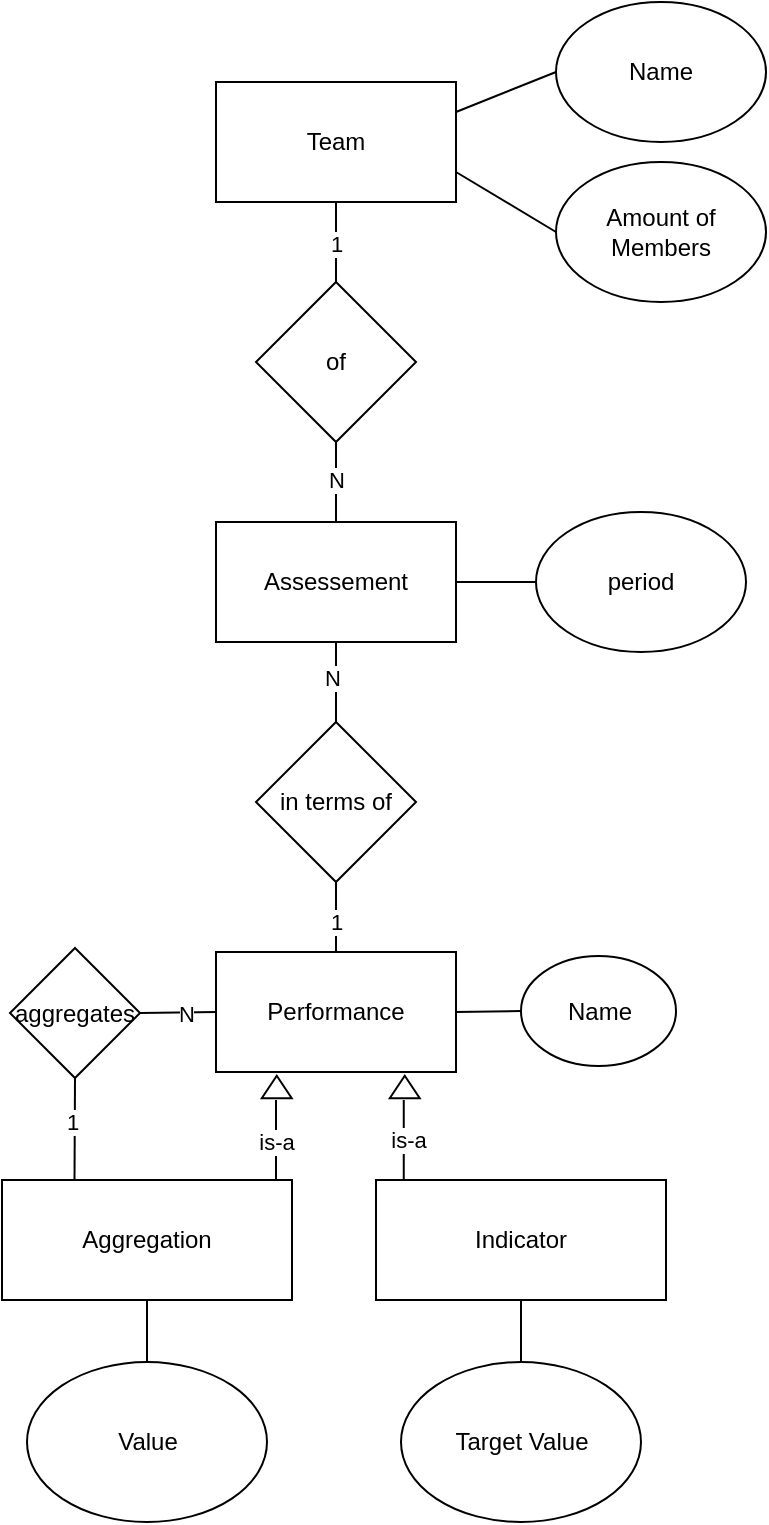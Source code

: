 <mxfile version="20.7.4" type="device"><diagram id="yUPXcEyfrWQ3KW-NOdxK" name="Page-1"><mxGraphModel dx="1034" dy="621" grid="1" gridSize="10" guides="1" tooltips="1" connect="1" arrows="1" fold="1" page="1" pageScale="1" pageWidth="827" pageHeight="1169" math="0" shadow="0"><root><mxCell id="0"/><mxCell id="1" parent="0"/><mxCell id="WHA-PgiNQEKCaQcMzXZk-1" value="Team" style="rounded=0;whiteSpace=wrap;html=1;" parent="1" vertex="1"><mxGeometry x="350" y="120" width="120" height="60" as="geometry"/></mxCell><mxCell id="WHA-PgiNQEKCaQcMzXZk-2" value="of" style="rhombus;whiteSpace=wrap;html=1;" parent="1" vertex="1"><mxGeometry x="370" y="220" width="80" height="80" as="geometry"/></mxCell><mxCell id="WHA-PgiNQEKCaQcMzXZk-4" value="" style="endArrow=none;html=1;rounded=0;entryX=0.5;entryY=1;entryDx=0;entryDy=0;exitX=0.5;exitY=0;exitDx=0;exitDy=0;" parent="1" source="WHA-PgiNQEKCaQcMzXZk-2" target="WHA-PgiNQEKCaQcMzXZk-1" edge="1"><mxGeometry width="50" height="50" relative="1" as="geometry"><mxPoint x="410" y="210" as="sourcePoint"/><mxPoint x="460" y="160" as="targetPoint"/></mxGeometry></mxCell><mxCell id="WHA-PgiNQEKCaQcMzXZk-7" value="1" style="edgeLabel;html=1;align=center;verticalAlign=middle;resizable=0;points=[];" parent="WHA-PgiNQEKCaQcMzXZk-4" vertex="1" connectable="0"><mxGeometry x="-0.033" y="-3" relative="1" as="geometry"><mxPoint x="-3" as="offset"/></mxGeometry></mxCell><mxCell id="WHA-PgiNQEKCaQcMzXZk-5" value="" style="endArrow=none;html=1;rounded=0;entryX=0.5;entryY=1;entryDx=0;entryDy=0;exitX=0.5;exitY=0;exitDx=0;exitDy=0;" parent="1" source="WHA-PgiNQEKCaQcMzXZk-6" target="WHA-PgiNQEKCaQcMzXZk-2" edge="1"><mxGeometry x="-1" y="112" width="50" height="50" relative="1" as="geometry"><mxPoint x="409.5" y="300" as="sourcePoint"/><mxPoint x="409.5" y="250" as="targetPoint"/><mxPoint x="92" y="110" as="offset"/></mxGeometry></mxCell><mxCell id="WHA-PgiNQEKCaQcMzXZk-8" value="N" style="edgeLabel;html=1;align=center;verticalAlign=middle;resizable=0;points=[];" parent="WHA-PgiNQEKCaQcMzXZk-5" vertex="1" connectable="0"><mxGeometry x="-0.36" relative="1" as="geometry"><mxPoint y="-8" as="offset"/></mxGeometry></mxCell><mxCell id="WHA-PgiNQEKCaQcMzXZk-6" value="Assessement" style="rounded=0;whiteSpace=wrap;html=1;" parent="1" vertex="1"><mxGeometry x="350" y="340" width="120" height="60" as="geometry"/></mxCell><mxCell id="WHA-PgiNQEKCaQcMzXZk-9" value="in terms of" style="rhombus;whiteSpace=wrap;html=1;" parent="1" vertex="1"><mxGeometry x="370" y="440" width="80" height="80" as="geometry"/></mxCell><mxCell id="WHA-PgiNQEKCaQcMzXZk-10" value="" style="endArrow=none;html=1;rounded=0;entryX=0.5;entryY=1;entryDx=0;entryDy=0;exitX=0.5;exitY=0;exitDx=0;exitDy=0;" parent="1" source="WHA-PgiNQEKCaQcMzXZk-9" target="WHA-PgiNQEKCaQcMzXZk-6" edge="1"><mxGeometry width="50" height="50" relative="1" as="geometry"><mxPoint x="390" y="440" as="sourcePoint"/><mxPoint x="440" y="390" as="targetPoint"/></mxGeometry></mxCell><mxCell id="WHA-PgiNQEKCaQcMzXZk-13" value="N" style="edgeLabel;html=1;align=center;verticalAlign=middle;resizable=0;points=[];" parent="WHA-PgiNQEKCaQcMzXZk-10" vertex="1" connectable="0"><mxGeometry x="0.12" y="2" relative="1" as="geometry"><mxPoint as="offset"/></mxGeometry></mxCell><mxCell id="WHA-PgiNQEKCaQcMzXZk-11" value="Performance" style="rounded=0;whiteSpace=wrap;html=1;" parent="1" vertex="1"><mxGeometry x="350" y="555" width="120" height="60" as="geometry"/></mxCell><mxCell id="WHA-PgiNQEKCaQcMzXZk-12" value="" style="endArrow=none;html=1;rounded=0;entryX=0.5;entryY=1;entryDx=0;entryDy=0;exitX=0.5;exitY=0;exitDx=0;exitDy=0;" parent="1" source="WHA-PgiNQEKCaQcMzXZk-11" target="WHA-PgiNQEKCaQcMzXZk-9" edge="1"><mxGeometry width="50" height="50" relative="1" as="geometry"><mxPoint x="300" y="580" as="sourcePoint"/><mxPoint x="350" y="530" as="targetPoint"/></mxGeometry></mxCell><mxCell id="WHA-PgiNQEKCaQcMzXZk-14" value="1" style="edgeLabel;html=1;align=center;verticalAlign=middle;resizable=0;points=[];" parent="WHA-PgiNQEKCaQcMzXZk-12" vertex="1" connectable="0"><mxGeometry x="-0.114" relative="1" as="geometry"><mxPoint as="offset"/></mxGeometry></mxCell><mxCell id="WHA-PgiNQEKCaQcMzXZk-15" value="aggregates" style="rhombus;whiteSpace=wrap;html=1;" parent="1" vertex="1"><mxGeometry x="247" y="553" width="65" height="65" as="geometry"/></mxCell><mxCell id="WHA-PgiNQEKCaQcMzXZk-17" value="Aggregation" style="rounded=0;whiteSpace=wrap;html=1;" parent="1" vertex="1"><mxGeometry x="243" y="669" width="145" height="60" as="geometry"/></mxCell><mxCell id="WHA-PgiNQEKCaQcMzXZk-19" value="" style="endArrow=none;html=1;rounded=0;entryX=0.5;entryY=1;entryDx=0;entryDy=0;exitX=0.25;exitY=0;exitDx=0;exitDy=0;" parent="1" source="WHA-PgiNQEKCaQcMzXZk-17" target="WHA-PgiNQEKCaQcMzXZk-15" edge="1"><mxGeometry width="50" height="50" relative="1" as="geometry"><mxPoint x="257" y="670" as="sourcePoint"/><mxPoint x="307" y="620" as="targetPoint"/></mxGeometry></mxCell><mxCell id="WHA-PgiNQEKCaQcMzXZk-21" value="1" style="edgeLabel;html=1;align=center;verticalAlign=middle;resizable=0;points=[];" parent="WHA-PgiNQEKCaQcMzXZk-19" vertex="1" connectable="0"><mxGeometry x="0.161" y="2" relative="1" as="geometry"><mxPoint as="offset"/></mxGeometry></mxCell><mxCell id="WHA-PgiNQEKCaQcMzXZk-23" value="" style="endArrow=none;html=1;rounded=0;entryX=0;entryY=0.5;entryDx=0;entryDy=0;exitX=1;exitY=0.5;exitDx=0;exitDy=0;" parent="1" source="WHA-PgiNQEKCaQcMzXZk-15" target="WHA-PgiNQEKCaQcMzXZk-11" edge="1"><mxGeometry width="50" height="50" relative="1" as="geometry"><mxPoint x="270" y="630" as="sourcePoint"/><mxPoint x="320" y="580" as="targetPoint"/></mxGeometry></mxCell><mxCell id="WHA-PgiNQEKCaQcMzXZk-24" value="N" style="edgeLabel;html=1;align=center;verticalAlign=middle;resizable=0;points=[];" parent="WHA-PgiNQEKCaQcMzXZk-23" vertex="1" connectable="0"><mxGeometry x="0.2" y="-1" relative="1" as="geometry"><mxPoint as="offset"/></mxGeometry></mxCell><mxCell id="WHA-PgiNQEKCaQcMzXZk-25" value="" style="endArrow=none;html=1;rounded=0;" parent="1" edge="1"><mxGeometry width="50" height="50" relative="1" as="geometry"><mxPoint x="380" y="669" as="sourcePoint"/><mxPoint x="380" y="629" as="targetPoint"/></mxGeometry></mxCell><mxCell id="WHA-PgiNQEKCaQcMzXZk-32" value="is-a" style="edgeLabel;html=1;align=center;verticalAlign=middle;resizable=0;points=[];" parent="WHA-PgiNQEKCaQcMzXZk-25" vertex="1" connectable="0"><mxGeometry x="-0.25" y="2" relative="1" as="geometry"><mxPoint x="2" y="-4" as="offset"/></mxGeometry></mxCell><mxCell id="WHA-PgiNQEKCaQcMzXZk-26" value="" style="triangle;whiteSpace=wrap;html=1;rotation=-90;" parent="1" vertex="1"><mxGeometry x="374.75" y="615" width="11.25" height="15" as="geometry"/></mxCell><mxCell id="WHA-PgiNQEKCaQcMzXZk-27" value="" style="triangle;whiteSpace=wrap;html=1;rotation=-90;" parent="1" vertex="1"><mxGeometry x="438.75" y="615" width="11.25" height="15" as="geometry"/></mxCell><mxCell id="WHA-PgiNQEKCaQcMzXZk-29" value="" style="endArrow=none;html=1;rounded=0;" parent="1" edge="1"><mxGeometry width="50" height="50" relative="1" as="geometry"><mxPoint x="443.88" y="669" as="sourcePoint"/><mxPoint x="443.88" y="629" as="targetPoint"/></mxGeometry></mxCell><mxCell id="WHA-PgiNQEKCaQcMzXZk-31" value="is-a" style="edgeLabel;html=1;align=center;verticalAlign=middle;resizable=0;points=[];" parent="WHA-PgiNQEKCaQcMzXZk-29" vertex="1" connectable="0"><mxGeometry y="-2" relative="1" as="geometry"><mxPoint as="offset"/></mxGeometry></mxCell><mxCell id="WHA-PgiNQEKCaQcMzXZk-30" value="Indicator" style="rounded=0;whiteSpace=wrap;html=1;" parent="1" vertex="1"><mxGeometry x="430" y="669" width="145" height="60" as="geometry"/></mxCell><mxCell id="WHA-PgiNQEKCaQcMzXZk-33" value="Name" style="ellipse;whiteSpace=wrap;html=1;" parent="1" vertex="1"><mxGeometry x="520" y="80" width="105" height="70" as="geometry"/></mxCell><mxCell id="WHA-PgiNQEKCaQcMzXZk-35" value="" style="endArrow=none;html=1;rounded=0;entryX=0;entryY=0.5;entryDx=0;entryDy=0;exitX=1;exitY=0.25;exitDx=0;exitDy=0;" parent="1" source="WHA-PgiNQEKCaQcMzXZk-1" target="WHA-PgiNQEKCaQcMzXZk-33" edge="1"><mxGeometry width="50" height="50" relative="1" as="geometry"><mxPoint x="460" y="140" as="sourcePoint"/><mxPoint x="510" y="90" as="targetPoint"/></mxGeometry></mxCell><mxCell id="WHA-PgiNQEKCaQcMzXZk-36" value="Amount of Members" style="ellipse;whiteSpace=wrap;html=1;" parent="1" vertex="1"><mxGeometry x="520" y="160" width="105" height="70" as="geometry"/></mxCell><mxCell id="WHA-PgiNQEKCaQcMzXZk-37" value="" style="endArrow=none;html=1;rounded=0;entryX=0;entryY=0.5;entryDx=0;entryDy=0;exitX=1;exitY=0.75;exitDx=0;exitDy=0;" parent="1" source="WHA-PgiNQEKCaQcMzXZk-1" target="WHA-PgiNQEKCaQcMzXZk-36" edge="1"><mxGeometry width="50" height="50" relative="1" as="geometry"><mxPoint x="480" y="145" as="sourcePoint"/><mxPoint x="530" y="125" as="targetPoint"/></mxGeometry></mxCell><mxCell id="WHA-PgiNQEKCaQcMzXZk-39" value="" style="endArrow=none;html=1;rounded=0;entryX=1;entryY=0.5;entryDx=0;entryDy=0;" parent="1" target="WHA-PgiNQEKCaQcMzXZk-6" edge="1"><mxGeometry width="50" height="50" relative="1" as="geometry"><mxPoint x="510" y="370" as="sourcePoint"/><mxPoint x="530" y="205" as="targetPoint"/></mxGeometry></mxCell><mxCell id="WHA-PgiNQEKCaQcMzXZk-40" value="period" style="ellipse;whiteSpace=wrap;html=1;" parent="1" vertex="1"><mxGeometry x="510" y="335" width="105" height="70" as="geometry"/></mxCell><mxCell id="WHA-PgiNQEKCaQcMzXZk-41" value="" style="endArrow=none;html=1;rounded=0;exitX=1;exitY=0.5;exitDx=0;exitDy=0;entryX=0;entryY=0.5;entryDx=0;entryDy=0;" parent="1" source="WHA-PgiNQEKCaQcMzXZk-11" target="WHA-PgiNQEKCaQcMzXZk-42" edge="1"><mxGeometry width="50" height="50" relative="1" as="geometry"><mxPoint x="500" y="610" as="sourcePoint"/><mxPoint x="550" y="580" as="targetPoint"/></mxGeometry></mxCell><mxCell id="WHA-PgiNQEKCaQcMzXZk-42" value="Name" style="ellipse;whiteSpace=wrap;html=1;" parent="1" vertex="1"><mxGeometry x="502.5" y="557" width="77.5" height="55" as="geometry"/></mxCell><mxCell id="WHA-PgiNQEKCaQcMzXZk-43" value="Target Value" style="ellipse;whiteSpace=wrap;html=1;" parent="1" vertex="1"><mxGeometry x="442.5" y="760" width="120" height="80" as="geometry"/></mxCell><mxCell id="WHA-PgiNQEKCaQcMzXZk-44" value="Value" style="ellipse;whiteSpace=wrap;html=1;" parent="1" vertex="1"><mxGeometry x="255.5" y="760" width="120" height="80" as="geometry"/></mxCell><mxCell id="WHA-PgiNQEKCaQcMzXZk-45" value="" style="endArrow=none;html=1;rounded=0;entryX=0.5;entryY=1;entryDx=0;entryDy=0;exitX=0.5;exitY=0;exitDx=0;exitDy=0;" parent="1" source="WHA-PgiNQEKCaQcMzXZk-44" target="WHA-PgiNQEKCaQcMzXZk-17" edge="1"><mxGeometry width="50" height="50" relative="1" as="geometry"><mxPoint x="289.25" y="679" as="sourcePoint"/><mxPoint x="289.5" y="628" as="targetPoint"/></mxGeometry></mxCell><mxCell id="WHA-PgiNQEKCaQcMzXZk-47" value="" style="endArrow=none;html=1;rounded=0;entryX=0.5;entryY=1;entryDx=0;entryDy=0;exitX=0.5;exitY=0;exitDx=0;exitDy=0;" parent="1" source="WHA-PgiNQEKCaQcMzXZk-43" target="WHA-PgiNQEKCaQcMzXZk-30" edge="1"><mxGeometry width="50" height="50" relative="1" as="geometry"><mxPoint x="325.5" y="780" as="sourcePoint"/><mxPoint x="325.5" y="739" as="targetPoint"/></mxGeometry></mxCell></root></mxGraphModel></diagram></mxfile>